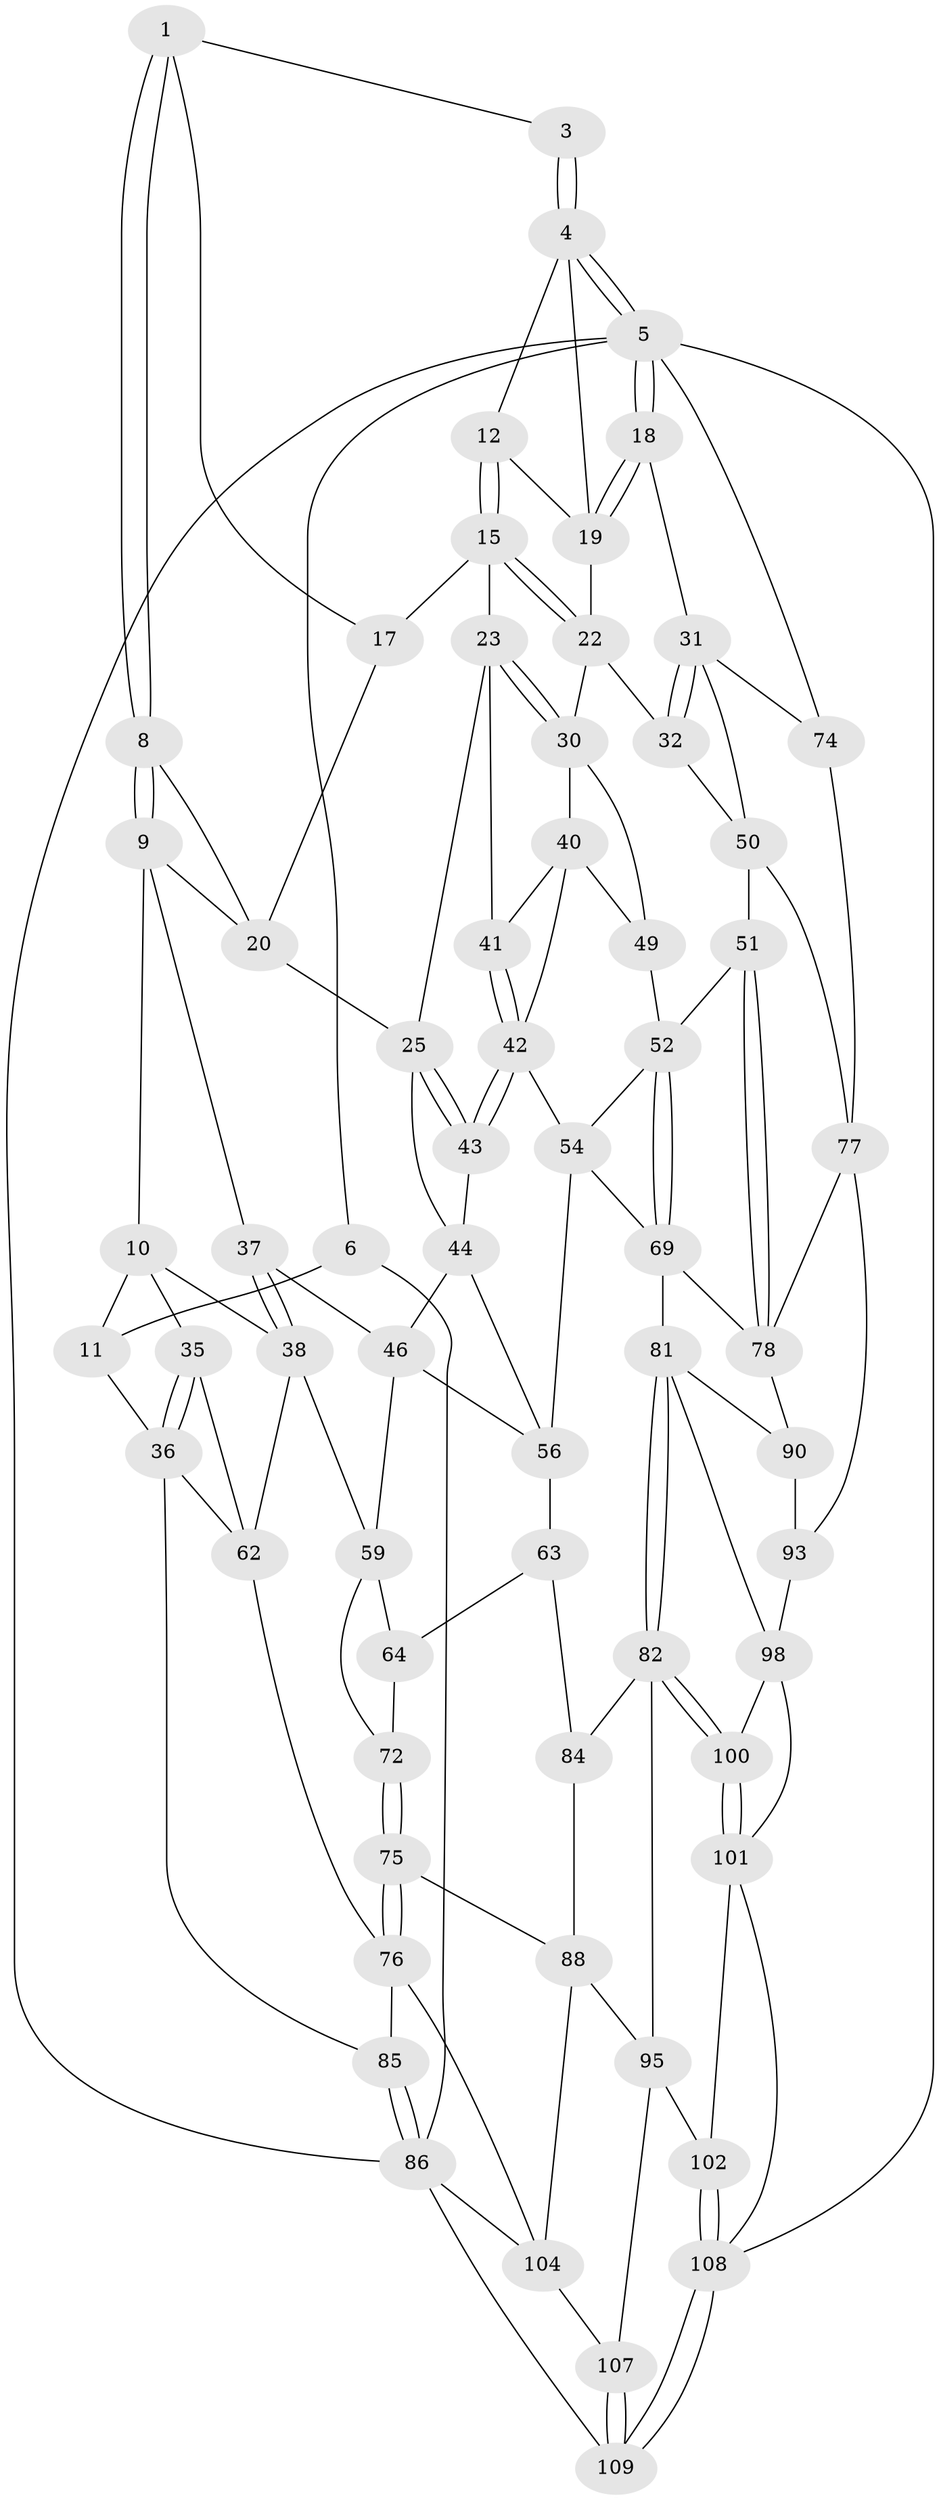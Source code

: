 // original degree distribution, {3: 0.02727272727272727, 5: 0.5363636363636364, 4: 0.21818181818181817, 6: 0.21818181818181817}
// Generated by graph-tools (version 1.1) at 2025/11/02/27/25 16:11:52]
// undirected, 65 vertices, 143 edges
graph export_dot {
graph [start="1"]
  node [color=gray90,style=filled];
  1 [pos="+0.45962253120463364+0",super="+2"];
  3 [pos="+0.6100711339182254+0"];
  4 [pos="+1+0",super="+14"];
  5 [pos="+1+0",super="+73"];
  6 [pos="+0+0",super="+7"];
  8 [pos="+0.31305230286184565+0.16329250328299663"];
  9 [pos="+0.28507423731412485+0.20133123341071665",super="+33"];
  10 [pos="+0.22725791872464104+0.19540062812517156",super="+34"];
  11 [pos="+0.18564914911348462+0.1355999400865137",super="+28"];
  12 [pos="+0.7353685505610829+0.07898815600409939",super="+13"];
  15 [pos="+0.7064452663722413+0.19440225878876904",super="+16"];
  17 [pos="+0.5687520137085138+0.06952402977801056"];
  18 [pos="+1+0.11920838767425761"];
  19 [pos="+0.8755259137850105+0.17080506604672452",super="+21"];
  20 [pos="+0.5450265301096656+0.12221531524197767",super="+27"];
  22 [pos="+0.8079208119088278+0.20541318555311416",super="+29"];
  23 [pos="+0.6721580852018135+0.24230715259623525",super="+24"];
  25 [pos="+0.5819558410936451+0.2844634793721258",super="+26"];
  30 [pos="+0.7825791244418494+0.33814459297996524",super="+39"];
  31 [pos="+1+0.23441617685775012",super="+65"];
  32 [pos="+0.8609002531757444+0.35461109527294515"];
  35 [pos="+0.0025570132786444785+0.32588244944752975"];
  36 [pos="+0+0.3525752854550747",super="+68"];
  37 [pos="+0.32990408043410224+0.35882711320695854"];
  38 [pos="+0.2225713545538648+0.44496164980858677",super="+61"];
  40 [pos="+0.6678273829128468+0.35182673940816417",super="+47"];
  41 [pos="+0.6514728644781694+0.3435592959895668"];
  42 [pos="+0.604000672694627+0.42026541942989987",super="+48"];
  43 [pos="+0.6014464011283577+0.4177650305218449"];
  44 [pos="+0.4963462370807645+0.3725402678908951",super="+45"];
  46 [pos="+0.36340494459208517+0.38836319242208894",super="+58"];
  49 [pos="+0.709939153322376+0.4436938611492534"];
  50 [pos="+0.8604713107756292+0.4495446125397875",super="+66"];
  51 [pos="+0.7803460855355585+0.5117477620870408"];
  52 [pos="+0.7327147294344382+0.5188385948469698",super="+53"];
  54 [pos="+0.6106934026772934+0.4733046686327734",super="+55"];
  56 [pos="+0.5236548832961236+0.535289305317661",super="+57"];
  59 [pos="+0.3607912877820673+0.4849544097032692",super="+60"];
  62 [pos="+0.1873685795960165+0.4765777729054433",super="+67"];
  63 [pos="+0.4821683565705661+0.5583196143775437",super="+80"];
  64 [pos="+0.38496737192833697+0.5264143359160227",super="+71"];
  69 [pos="+0.724852852586335+0.5365470685886601",super="+70"];
  72 [pos="+0.2550477966200641+0.5878981502624195"];
  74 [pos="+1+0.8813499805911769"];
  75 [pos="+0.1928132521404295+0.6838752015939666"];
  76 [pos="+0.1886579339355553+0.6876348374815132",super="+89"];
  77 [pos="+0.8709550161209901+0.6440218431578009",super="+92"];
  78 [pos="+0.8582887298500909+0.6435912707133633",super="+79"];
  81 [pos="+0.6013946382936889+0.6658705970468405",super="+91"];
  82 [pos="+0.5566351979475931+0.7229006686946293",super="+83"];
  84 [pos="+0.41574411407001377+0.6858070448294254"];
  85 [pos="+0+0.679975806038324"];
  86 [pos="+0+1",super="+87"];
  88 [pos="+0.3744539001853466+0.7053916208998254",super="+96"];
  90 [pos="+0.738423644235058+0.7079319229915506",super="+94"];
  93 [pos="+1+0.8515756759251176",super="+97"];
  95 [pos="+0.4082848391021556+0.8648863655851607",super="+103"];
  98 [pos="+0.7525181811724986+0.9004021222922202",super="+99"];
  100 [pos="+0.5605598216594305+0.8002867722849113"];
  101 [pos="+0.5234330227205434+0.8925653160752766",super="+105"];
  102 [pos="+0.5183600952861972+0.8960225022646219"];
  104 [pos="+0.18494247045100423+0.7642880187838772",super="+106"];
  107 [pos="+0.28491570773319874+0.9763596634515238"];
  108 [pos="+0.5059969412971796+1",super="+110"];
  109 [pos="+0.24325781134994348+1"];
  1 -- 8;
  1 -- 8;
  1 -- 3;
  1 -- 17;
  3 -- 4;
  3 -- 4;
  4 -- 5;
  4 -- 5;
  4 -- 19;
  4 -- 12;
  5 -- 6;
  5 -- 18;
  5 -- 18;
  5 -- 74;
  5 -- 108;
  5 -- 86;
  6 -- 86;
  6 -- 11 [weight=2];
  8 -- 9;
  8 -- 9;
  8 -- 20;
  9 -- 10;
  9 -- 20;
  9 -- 37;
  10 -- 11;
  10 -- 35;
  10 -- 38;
  11 -- 36;
  12 -- 15;
  12 -- 15;
  12 -- 19;
  15 -- 22;
  15 -- 22;
  15 -- 17;
  15 -- 23;
  17 -- 20;
  18 -- 19;
  18 -- 19;
  18 -- 31;
  19 -- 22;
  20 -- 25;
  22 -- 32;
  22 -- 30;
  23 -- 30;
  23 -- 30;
  23 -- 25;
  23 -- 41;
  25 -- 43;
  25 -- 43;
  25 -- 44;
  30 -- 40;
  30 -- 49;
  31 -- 32;
  31 -- 32;
  31 -- 74;
  31 -- 50;
  32 -- 50;
  35 -- 36;
  35 -- 36;
  35 -- 62;
  36 -- 85;
  36 -- 62;
  37 -- 38;
  37 -- 38;
  37 -- 46;
  38 -- 62;
  38 -- 59;
  40 -- 41;
  40 -- 49;
  40 -- 42;
  41 -- 42;
  41 -- 42;
  42 -- 43;
  42 -- 43;
  42 -- 54;
  43 -- 44;
  44 -- 46;
  44 -- 56;
  46 -- 56;
  46 -- 59;
  49 -- 52;
  50 -- 51;
  50 -- 77;
  51 -- 52;
  51 -- 78;
  51 -- 78;
  52 -- 69;
  52 -- 69;
  52 -- 54;
  54 -- 56;
  54 -- 69;
  56 -- 63;
  59 -- 64;
  59 -- 72;
  62 -- 76;
  63 -- 64 [weight=2];
  63 -- 84;
  64 -- 72;
  69 -- 78;
  69 -- 81;
  72 -- 75;
  72 -- 75;
  74 -- 77;
  75 -- 76;
  75 -- 76;
  75 -- 88;
  76 -- 104;
  76 -- 85;
  77 -- 78;
  77 -- 93;
  78 -- 90;
  81 -- 82;
  81 -- 82;
  81 -- 90;
  81 -- 98;
  82 -- 100;
  82 -- 100;
  82 -- 84;
  82 -- 95;
  84 -- 88;
  85 -- 86;
  85 -- 86;
  86 -- 109;
  86 -- 104;
  88 -- 104;
  88 -- 95;
  90 -- 93 [weight=2];
  93 -- 98;
  95 -- 107;
  95 -- 102;
  98 -- 101;
  98 -- 100;
  100 -- 101;
  100 -- 101;
  101 -- 102;
  101 -- 108;
  102 -- 108;
  102 -- 108;
  104 -- 107;
  107 -- 109;
  107 -- 109;
  108 -- 109;
  108 -- 109;
}
